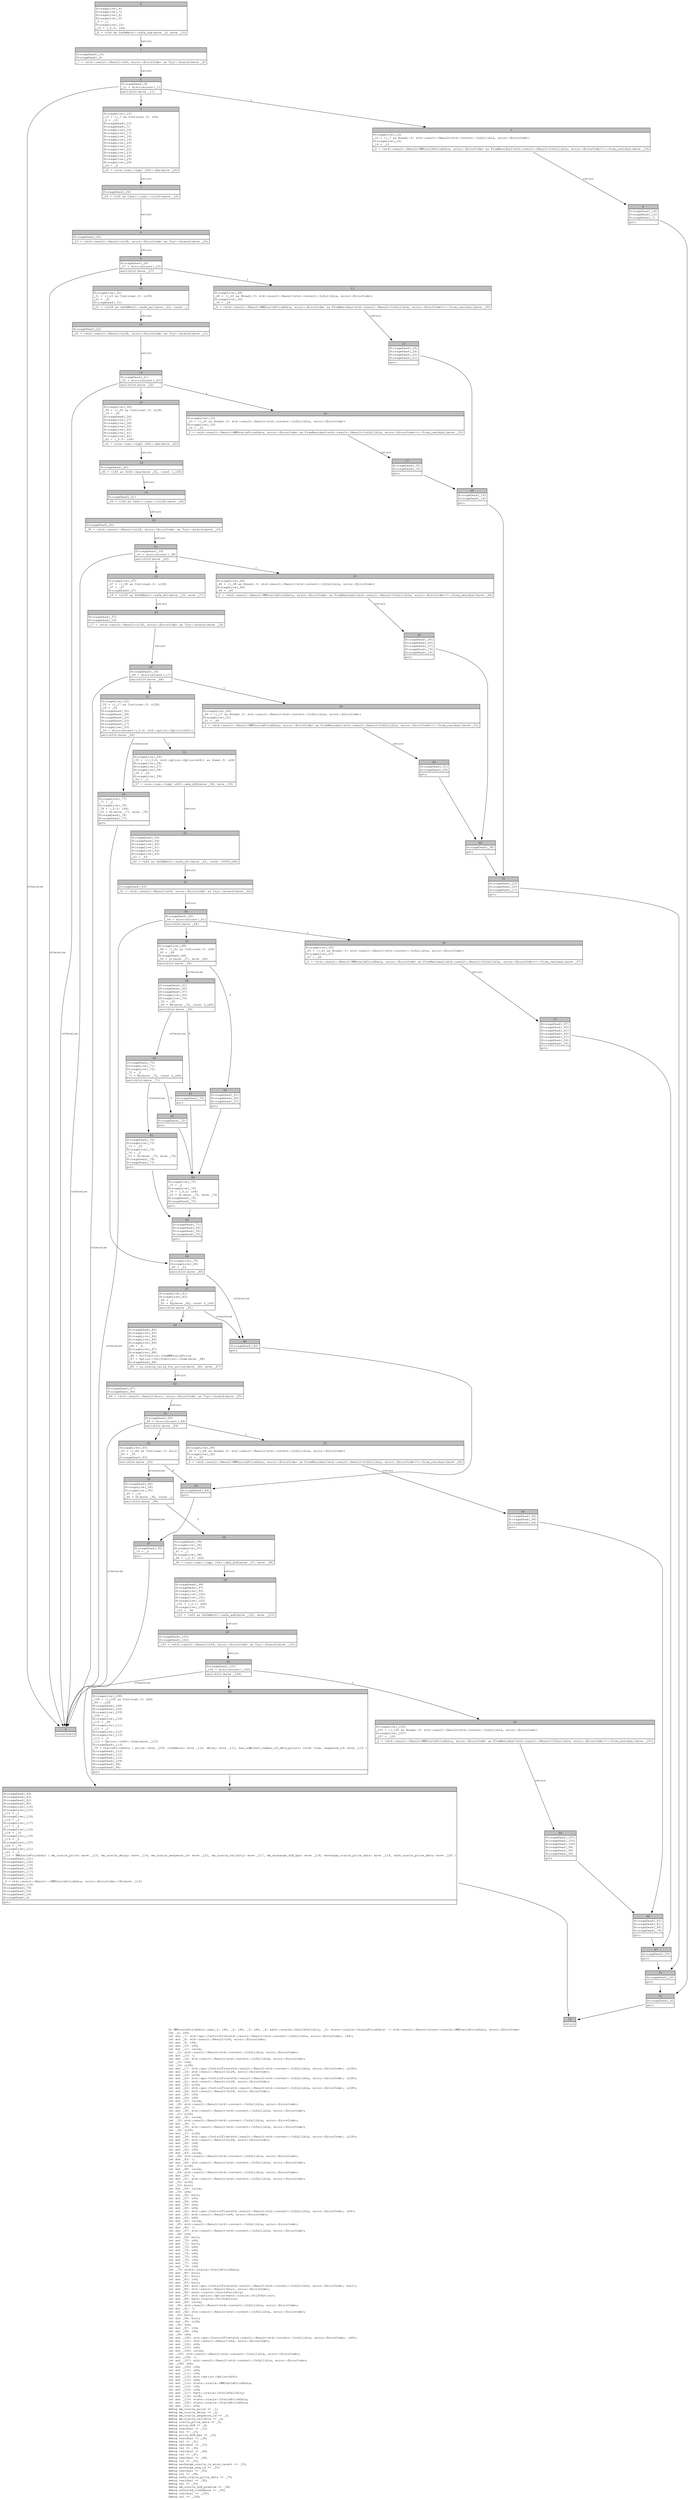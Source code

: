 digraph Mir_0_3509 {
    graph [fontname="Courier, monospace"];
    node [fontname="Courier, monospace"];
    edge [fontname="Courier, monospace"];
    label=<fn MMOraclePriceData::new(_1: i64, _2: i64, _3: u64, _4: math::oracle::OracleValidity, _5: state::oracle::OraclePriceData) -&gt; std::result::Result&lt;state::oracle::MMOraclePriceData, error::ErrorCode&gt;<br align="left"/>let _6: i64;<br align="left"/>let mut _7: std::ops::ControlFlow&lt;std::result::Result&lt;std::convert::Infallible, error::ErrorCode&gt;, i64&gt;;<br align="left"/>let mut _8: std::result::Result&lt;i64, error::ErrorCode&gt;;<br align="left"/>let mut _9: i64;<br align="left"/>let mut _10: i64;<br align="left"/>let mut _11: isize;<br align="left"/>let _12: std::result::Result&lt;std::convert::Infallible, error::ErrorCode&gt;;<br align="left"/>let mut _13: !;<br align="left"/>let mut _14: std::result::Result&lt;std::convert::Infallible, error::ErrorCode&gt;;<br align="left"/>let _15: i64;<br align="left"/>let _16: u128;<br align="left"/>let mut _17: std::ops::ControlFlow&lt;std::result::Result&lt;std::convert::Infallible, error::ErrorCode&gt;, u128&gt;;<br align="left"/>let mut _18: std::result::Result&lt;u128, error::ErrorCode&gt;;<br align="left"/>let mut _19: u128;<br align="left"/>let mut _20: std::ops::ControlFlow&lt;std::result::Result&lt;std::convert::Infallible, error::ErrorCode&gt;, u128&gt;;<br align="left"/>let mut _21: std::result::Result&lt;u128, error::ErrorCode&gt;;<br align="left"/>let mut _22: u128;<br align="left"/>let mut _23: std::ops::ControlFlow&lt;std::result::Result&lt;std::convert::Infallible, error::ErrorCode&gt;, u128&gt;;<br align="left"/>let mut _24: std::result::Result&lt;u128, error::ErrorCode&gt;;<br align="left"/>let mut _25: i64;<br align="left"/>let mut _26: i64;<br align="left"/>let mut _27: isize;<br align="left"/>let _28: std::result::Result&lt;std::convert::Infallible, error::ErrorCode&gt;;<br align="left"/>let mut _29: !;<br align="left"/>let mut _30: std::result::Result&lt;std::convert::Infallible, error::ErrorCode&gt;;<br align="left"/>let _31: u128;<br align="left"/>let mut _32: isize;<br align="left"/>let _33: std::result::Result&lt;std::convert::Infallible, error::ErrorCode&gt;;<br align="left"/>let mut _34: !;<br align="left"/>let mut _35: std::result::Result&lt;std::convert::Infallible, error::ErrorCode&gt;;<br align="left"/>let _36: u128;<br align="left"/>let mut _37: u128;<br align="left"/>let mut _38: std::ops::ControlFlow&lt;std::result::Result&lt;std::convert::Infallible, error::ErrorCode&gt;, u128&gt;;<br align="left"/>let mut _39: std::result::Result&lt;u128, error::ErrorCode&gt;;<br align="left"/>let mut _40: i64;<br align="left"/>let mut _41: i64;<br align="left"/>let mut _42: i64;<br align="left"/>let mut _43: isize;<br align="left"/>let _44: std::result::Result&lt;std::convert::Infallible, error::ErrorCode&gt;;<br align="left"/>let mut _45: !;<br align="left"/>let mut _46: std::result::Result&lt;std::convert::Infallible, error::ErrorCode&gt;;<br align="left"/>let _47: u128;<br align="left"/>let mut _48: isize;<br align="left"/>let _49: std::result::Result&lt;std::convert::Infallible, error::ErrorCode&gt;;<br align="left"/>let mut _50: !;<br align="left"/>let mut _51: std::result::Result&lt;std::convert::Infallible, error::ErrorCode&gt;;<br align="left"/>let _52: u128;<br align="left"/>let _53: bool;<br align="left"/>let mut _54: isize;<br align="left"/>let _55: u64;<br align="left"/>let mut _56: bool;<br align="left"/>let mut _57: u64;<br align="left"/>let mut _58: u64;<br align="left"/>let mut _59: u64;<br align="left"/>let mut _60: u64;<br align="left"/>let mut _61: std::ops::ControlFlow&lt;std::result::Result&lt;std::convert::Infallible, error::ErrorCode&gt;, u64&gt;;<br align="left"/>let mut _62: std::result::Result&lt;u64, error::ErrorCode&gt;;<br align="left"/>let mut _63: u64;<br align="left"/>let mut _64: isize;<br align="left"/>let _65: std::result::Result&lt;std::convert::Infallible, error::ErrorCode&gt;;<br align="left"/>let mut _66: !;<br align="left"/>let mut _67: std::result::Result&lt;std::convert::Infallible, error::ErrorCode&gt;;<br align="left"/>let _68: u64;<br align="left"/>let mut _69: bool;<br align="left"/>let mut _70: u64;<br align="left"/>let mut _71: bool;<br align="left"/>let mut _72: u64;<br align="left"/>let mut _73: u64;<br align="left"/>let mut _74: u64;<br align="left"/>let mut _75: i64;<br align="left"/>let mut _76: i64;<br align="left"/>let mut _77: i64;<br align="left"/>let mut _78: i64;<br align="left"/>let _79: state::oracle::OraclePriceData;<br align="left"/>let mut _80: bool;<br align="left"/>let mut _81: bool;<br align="left"/>let mut _82: i64;<br align="left"/>let mut _83: bool;<br align="left"/>let mut _84: std::ops::ControlFlow&lt;std::result::Result&lt;std::convert::Infallible, error::ErrorCode&gt;, bool&gt;;<br align="left"/>let mut _85: std::result::Result&lt;bool, error::ErrorCode&gt;;<br align="left"/>let mut _86: math::oracle::OracleValidity;<br align="left"/>let mut _87: std::option::Option&lt;math::oracle::DriftAction&gt;;<br align="left"/>let mut _88: math::oracle::DriftAction;<br align="left"/>let mut _89: isize;<br align="left"/>let _90: std::result::Result&lt;std::convert::Infallible, error::ErrorCode&gt;;<br align="left"/>let mut _91: !;<br align="left"/>let mut _92: std::result::Result&lt;std::convert::Infallible, error::ErrorCode&gt;;<br align="left"/>let _93: bool;<br align="left"/>let mut _94: bool;<br align="left"/>let mut _95: u128;<br align="left"/>let _96: u64;<br align="left"/>let mut _97: i64;<br align="left"/>let mut _98: i64;<br align="left"/>let _99: u64;<br align="left"/>let mut _100: std::ops::ControlFlow&lt;std::result::Result&lt;std::convert::Infallible, error::ErrorCode&gt;, u64&gt;;<br align="left"/>let mut _101: std::result::Result&lt;u64, error::ErrorCode&gt;;<br align="left"/>let mut _102: u64;<br align="left"/>let mut _103: u64;<br align="left"/>let mut _104: isize;<br align="left"/>let _105: std::result::Result&lt;std::convert::Infallible, error::ErrorCode&gt;;<br align="left"/>let mut _106: !;<br align="left"/>let mut _107: std::result::Result&lt;std::convert::Infallible, error::ErrorCode&gt;;<br align="left"/>let _108: u64;<br align="left"/>let mut _109: i64;<br align="left"/>let mut _110: u64;<br align="left"/>let mut _111: i64;<br align="left"/>let mut _112: std::option::Option&lt;u64&gt;;<br align="left"/>let mut _113: u64;<br align="left"/>let mut _114: state::oracle::MMOraclePriceData;<br align="left"/>let mut _115: i64;<br align="left"/>let mut _116: i64;<br align="left"/>let mut _117: math::oracle::OracleValidity;<br align="left"/>let mut _118: u128;<br align="left"/>let mut _119: state::oracle::OraclePriceData;<br align="left"/>let mut _120: state::oracle::OraclePriceData;<br align="left"/>let mut _121: u64;<br align="left"/>debug mm_oracle_price =&gt; _1;<br align="left"/>debug mm_oracle_delay =&gt; _2;<br align="left"/>debug mm_oracle_sequence_id =&gt; _3;<br align="left"/>debug mm_oracle_validity =&gt; _4;<br align="left"/>debug oracle_price_data =&gt; _5;<br align="left"/>debug price_diff =&gt; _6;<br align="left"/>debug residual =&gt; _12;<br align="left"/>debug val =&gt; _15;<br align="left"/>debug price_diff_bps =&gt; _16;<br align="left"/>debug residual =&gt; _28;<br align="left"/>debug val =&gt; _31;<br align="left"/>debug residual =&gt; _33;<br align="left"/>debug val =&gt; _36;<br align="left"/>debug residual =&gt; _44;<br align="left"/>debug val =&gt; _47;<br align="left"/>debug residual =&gt; _49;<br align="left"/>debug val =&gt; _52;<br align="left"/>debug exchange_oracle_is_more_recent =&gt; _53;<br align="left"/>debug exchange_seq_id =&gt; _55;<br align="left"/>debug residual =&gt; _65;<br align="left"/>debug val =&gt; _68;<br align="left"/>debug safe_oracle_price_data =&gt; _79;<br align="left"/>debug residual =&gt; _90;<br align="left"/>debug val =&gt; _93;<br align="left"/>debug mm_oracle_diff_premium =&gt; _96;<br align="left"/>debug adjusted_confidence =&gt; _99;<br align="left"/>debug residual =&gt; _105;<br align="left"/>debug val =&gt; _108;<br align="left"/>>;
    bb0__0_3509 [shape="none", label=<<table border="0" cellborder="1" cellspacing="0"><tr><td bgcolor="gray" align="center" colspan="1">0</td></tr><tr><td align="left" balign="left">StorageLive(_6)<br/>StorageLive(_7)<br/>StorageLive(_8)<br/>StorageLive(_9)<br/>_9 = _1<br/>StorageLive(_10)<br/>_10 = (_5.0: i64)<br/></td></tr><tr><td align="left">_8 = &lt;i64 as SafeMath&gt;::safe_sub(move _9, move _10)</td></tr></table>>];
    bb1__0_3509 [shape="none", label=<<table border="0" cellborder="1" cellspacing="0"><tr><td bgcolor="gray" align="center" colspan="1">1</td></tr><tr><td align="left" balign="left">StorageDead(_10)<br/>StorageDead(_9)<br/></td></tr><tr><td align="left">_7 = &lt;std::result::Result&lt;i64, error::ErrorCode&gt; as Try&gt;::branch(move _8)</td></tr></table>>];
    bb2__0_3509 [shape="none", label=<<table border="0" cellborder="1" cellspacing="0"><tr><td bgcolor="gray" align="center" colspan="1">2</td></tr><tr><td align="left" balign="left">StorageDead(_8)<br/>_11 = discriminant(_7)<br/></td></tr><tr><td align="left">switchInt(move _11)</td></tr></table>>];
    bb3__0_3509 [shape="none", label=<<table border="0" cellborder="1" cellspacing="0"><tr><td bgcolor="gray" align="center" colspan="1">3</td></tr><tr><td align="left" balign="left">StorageLive(_15)<br/>_15 = ((_7 as Continue).0: i64)<br/>_6 = _15<br/>StorageDead(_15)<br/>StorageDead(_7)<br/>StorageLive(_16)<br/>StorageLive(_17)<br/>StorageLive(_18)<br/>StorageLive(_19)<br/>StorageLive(_20)<br/>StorageLive(_21)<br/>StorageLive(_22)<br/>StorageLive(_23)<br/>StorageLive(_24)<br/>StorageLive(_25)<br/>StorageLive(_26)<br/>_26 = _6<br/></td></tr><tr><td align="left">_25 = core::num::&lt;impl i64&gt;::abs(move _26)</td></tr></table>>];
    bb4__0_3509 [shape="none", label=<<table border="0" cellborder="1" cellspacing="0"><tr><td bgcolor="gray" align="center" colspan="1">4</td></tr><tr><td align="left">unreachable</td></tr></table>>];
    bb5__0_3509 [shape="none", label=<<table border="0" cellborder="1" cellspacing="0"><tr><td bgcolor="gray" align="center" colspan="1">5</td></tr><tr><td align="left" balign="left">StorageLive(_12)<br/>_12 = ((_7 as Break).0: std::result::Result&lt;std::convert::Infallible, error::ErrorCode&gt;)<br/>StorageLive(_14)<br/>_14 = _12<br/></td></tr><tr><td align="left">_0 = &lt;std::result::Result&lt;MMOraclePriceData, error::ErrorCode&gt; as FromResidual&lt;std::result::Result&lt;Infallible, error::ErrorCode&gt;&gt;&gt;::from_residual(move _14)</td></tr></table>>];
    bb6__0_3509 [shape="none", label=<<table border="0" cellborder="1" cellspacing="0"><tr><td bgcolor="gray" align="center" colspan="1">6</td></tr><tr><td align="left" balign="left">StorageDead(_14)<br/>StorageDead(_12)<br/>StorageDead(_7)<br/></td></tr><tr><td align="left">goto</td></tr></table>>];
    bb7__0_3509 [shape="none", label=<<table border="0" cellborder="1" cellspacing="0"><tr><td bgcolor="gray" align="center" colspan="1">7</td></tr><tr><td align="left" balign="left">StorageDead(_26)<br/></td></tr><tr><td align="left">_24 = &lt;i64 as Cast&gt;::cast::&lt;u128&gt;(move _25)</td></tr></table>>];
    bb8__0_3509 [shape="none", label=<<table border="0" cellborder="1" cellspacing="0"><tr><td bgcolor="gray" align="center" colspan="1">8</td></tr><tr><td align="left" balign="left">StorageDead(_25)<br/></td></tr><tr><td align="left">_23 = &lt;std::result::Result&lt;u128, error::ErrorCode&gt; as Try&gt;::branch(move _24)</td></tr></table>>];
    bb9__0_3509 [shape="none", label=<<table border="0" cellborder="1" cellspacing="0"><tr><td bgcolor="gray" align="center" colspan="1">9</td></tr><tr><td align="left" balign="left">StorageDead(_24)<br/>_27 = discriminant(_23)<br/></td></tr><tr><td align="left">switchInt(move _27)</td></tr></table>>];
    bb10__0_3509 [shape="none", label=<<table border="0" cellborder="1" cellspacing="0"><tr><td bgcolor="gray" align="center" colspan="1">10</td></tr><tr><td align="left" balign="left">StorageLive(_31)<br/>_31 = ((_23 as Continue).0: u128)<br/>_22 = _31<br/>StorageDead(_31)<br/></td></tr><tr><td align="left">_21 = &lt;u128 as SafeMath&gt;::safe_mul(move _22, const _)</td></tr></table>>];
    bb11__0_3509 [shape="none", label=<<table border="0" cellborder="1" cellspacing="0"><tr><td bgcolor="gray" align="center" colspan="1">11</td></tr><tr><td align="left" balign="left">StorageLive(_28)<br/>_28 = ((_23 as Break).0: std::result::Result&lt;std::convert::Infallible, error::ErrorCode&gt;)<br/>StorageLive(_30)<br/>_30 = _28<br/></td></tr><tr><td align="left">_0 = &lt;std::result::Result&lt;MMOraclePriceData, error::ErrorCode&gt; as FromResidual&lt;std::result::Result&lt;Infallible, error::ErrorCode&gt;&gt;&gt;::from_residual(move _30)</td></tr></table>>];
    bb12__0_3509 [shape="none", label=<<table border="0" cellborder="1" cellspacing="0"><tr><td bgcolor="gray" align="center" colspan="1">12</td></tr><tr><td align="left" balign="left">StorageDead(_30)<br/>StorageDead(_28)<br/>StorageDead(_22)<br/>StorageDead(_21)<br/></td></tr><tr><td align="left">goto</td></tr></table>>];
    bb13__0_3509 [shape="none", label=<<table border="0" cellborder="1" cellspacing="0"><tr><td bgcolor="gray" align="center" colspan="1">13</td></tr><tr><td align="left" balign="left">StorageDead(_22)<br/></td></tr><tr><td align="left">_20 = &lt;std::result::Result&lt;u128, error::ErrorCode&gt; as Try&gt;::branch(move _21)</td></tr></table>>];
    bb14__0_3509 [shape="none", label=<<table border="0" cellborder="1" cellspacing="0"><tr><td bgcolor="gray" align="center" colspan="1">14</td></tr><tr><td align="left" balign="left">StorageDead(_21)<br/>_32 = discriminant(_20)<br/></td></tr><tr><td align="left">switchInt(move _32)</td></tr></table>>];
    bb15__0_3509 [shape="none", label=<<table border="0" cellborder="1" cellspacing="0"><tr><td bgcolor="gray" align="center" colspan="1">15</td></tr><tr><td align="left" balign="left">StorageLive(_36)<br/>_36 = ((_20 as Continue).0: u128)<br/>_19 = _36<br/>StorageDead(_36)<br/>StorageLive(_37)<br/>StorageLive(_38)<br/>StorageLive(_39)<br/>StorageLive(_40)<br/>StorageLive(_41)<br/>StorageLive(_42)<br/>_42 = (_5.0: i64)<br/></td></tr><tr><td align="left">_41 = core::num::&lt;impl i64&gt;::abs(move _42)</td></tr></table>>];
    bb16__0_3509 [shape="none", label=<<table border="0" cellborder="1" cellspacing="0"><tr><td bgcolor="gray" align="center" colspan="1">16</td></tr><tr><td align="left" balign="left">StorageLive(_33)<br/>_33 = ((_20 as Break).0: std::result::Result&lt;std::convert::Infallible, error::ErrorCode&gt;)<br/>StorageLive(_35)<br/>_35 = _33<br/></td></tr><tr><td align="left">_0 = &lt;std::result::Result&lt;MMOraclePriceData, error::ErrorCode&gt; as FromResidual&lt;std::result::Result&lt;Infallible, error::ErrorCode&gt;&gt;&gt;::from_residual(move _35)</td></tr></table>>];
    bb17__0_3509 [shape="none", label=<<table border="0" cellborder="1" cellspacing="0"><tr><td bgcolor="gray" align="center" colspan="1">17</td></tr><tr><td align="left" balign="left">StorageDead(_35)<br/>StorageDead(_33)<br/></td></tr><tr><td align="left">goto</td></tr></table>>];
    bb18__0_3509 [shape="none", label=<<table border="0" cellborder="1" cellspacing="0"><tr><td bgcolor="gray" align="center" colspan="1">18</td></tr><tr><td align="left" balign="left">StorageDead(_42)<br/></td></tr><tr><td align="left">_40 = &lt;i64 as Ord&gt;::max(move _41, const 1_i64)</td></tr></table>>];
    bb19__0_3509 [shape="none", label=<<table border="0" cellborder="1" cellspacing="0"><tr><td bgcolor="gray" align="center" colspan="1">19</td></tr><tr><td align="left" balign="left">StorageDead(_41)<br/></td></tr><tr><td align="left">_39 = &lt;i64 as Cast&gt;::cast::&lt;u128&gt;(move _40)</td></tr></table>>];
    bb20__0_3509 [shape="none", label=<<table border="0" cellborder="1" cellspacing="0"><tr><td bgcolor="gray" align="center" colspan="1">20</td></tr><tr><td align="left" balign="left">StorageDead(_40)<br/></td></tr><tr><td align="left">_38 = &lt;std::result::Result&lt;u128, error::ErrorCode&gt; as Try&gt;::branch(move _39)</td></tr></table>>];
    bb21__0_3509 [shape="none", label=<<table border="0" cellborder="1" cellspacing="0"><tr><td bgcolor="gray" align="center" colspan="1">21</td></tr><tr><td align="left" balign="left">StorageDead(_39)<br/>_43 = discriminant(_38)<br/></td></tr><tr><td align="left">switchInt(move _43)</td></tr></table>>];
    bb22__0_3509 [shape="none", label=<<table border="0" cellborder="1" cellspacing="0"><tr><td bgcolor="gray" align="center" colspan="1">22</td></tr><tr><td align="left" balign="left">StorageLive(_47)<br/>_47 = ((_38 as Continue).0: u128)<br/>_37 = _47<br/>StorageDead(_47)<br/></td></tr><tr><td align="left">_18 = &lt;u128 as SafeMath&gt;::safe_div(move _19, move _37)</td></tr></table>>];
    bb23__0_3509 [shape="none", label=<<table border="0" cellborder="1" cellspacing="0"><tr><td bgcolor="gray" align="center" colspan="1">23</td></tr><tr><td align="left" balign="left">StorageLive(_44)<br/>_44 = ((_38 as Break).0: std::result::Result&lt;std::convert::Infallible, error::ErrorCode&gt;)<br/>StorageLive(_46)<br/>_46 = _44<br/></td></tr><tr><td align="left">_0 = &lt;std::result::Result&lt;MMOraclePriceData, error::ErrorCode&gt; as FromResidual&lt;std::result::Result&lt;Infallible, error::ErrorCode&gt;&gt;&gt;::from_residual(move _46)</td></tr></table>>];
    bb24__0_3509 [shape="none", label=<<table border="0" cellborder="1" cellspacing="0"><tr><td bgcolor="gray" align="center" colspan="1">24</td></tr><tr><td align="left" balign="left">StorageDead(_46)<br/>StorageDead(_44)<br/>StorageDead(_37)<br/>StorageDead(_19)<br/>StorageDead(_18)<br/></td></tr><tr><td align="left">goto</td></tr></table>>];
    bb25__0_3509 [shape="none", label=<<table border="0" cellborder="1" cellspacing="0"><tr><td bgcolor="gray" align="center" colspan="1">25</td></tr><tr><td align="left" balign="left">StorageDead(_37)<br/>StorageDead(_19)<br/></td></tr><tr><td align="left">_17 = &lt;std::result::Result&lt;u128, error::ErrorCode&gt; as Try&gt;::branch(move _18)</td></tr></table>>];
    bb26__0_3509 [shape="none", label=<<table border="0" cellborder="1" cellspacing="0"><tr><td bgcolor="gray" align="center" colspan="1">26</td></tr><tr><td align="left" balign="left">StorageDead(_18)<br/>_48 = discriminant(_17)<br/></td></tr><tr><td align="left">switchInt(move _48)</td></tr></table>>];
    bb27__0_3509 [shape="none", label=<<table border="0" cellborder="1" cellspacing="0"><tr><td bgcolor="gray" align="center" colspan="1">27</td></tr><tr><td align="left" balign="left">StorageLive(_52)<br/>_52 = ((_17 as Continue).0: u128)<br/>_16 = _52<br/>StorageDead(_52)<br/>StorageDead(_38)<br/>StorageDead(_23)<br/>StorageDead(_20)<br/>StorageDead(_17)<br/>StorageLive(_53)<br/>_54 = discriminant((_5.4: std::option::Option&lt;u64&gt;))<br/></td></tr><tr><td align="left">switchInt(move _54)</td></tr></table>>];
    bb28__0_3509 [shape="none", label=<<table border="0" cellborder="1" cellspacing="0"><tr><td bgcolor="gray" align="center" colspan="1">28</td></tr><tr><td align="left" balign="left">StorageLive(_49)<br/>_49 = ((_17 as Break).0: std::result::Result&lt;std::convert::Infallible, error::ErrorCode&gt;)<br/>StorageLive(_51)<br/>_51 = _49<br/></td></tr><tr><td align="left">_0 = &lt;std::result::Result&lt;MMOraclePriceData, error::ErrorCode&gt; as FromResidual&lt;std::result::Result&lt;Infallible, error::ErrorCode&gt;&gt;&gt;::from_residual(move _51)</td></tr></table>>];
    bb29__0_3509 [shape="none", label=<<table border="0" cellborder="1" cellspacing="0"><tr><td bgcolor="gray" align="center" colspan="1">29</td></tr><tr><td align="left" balign="left">StorageDead(_51)<br/>StorageDead(_49)<br/></td></tr><tr><td align="left">goto</td></tr></table>>];
    bb30__0_3509 [shape="none", label=<<table border="0" cellborder="1" cellspacing="0"><tr><td bgcolor="gray" align="center" colspan="1">30</td></tr><tr><td align="left" balign="left">StorageLive(_77)<br/>_77 = _2<br/>StorageLive(_78)<br/>_78 = (_5.2: i64)<br/>_53 = Gt(move _77, move _78)<br/>StorageDead(_78)<br/>StorageDead(_77)<br/></td></tr><tr><td align="left">goto</td></tr></table>>];
    bb31__0_3509 [shape="none", label=<<table border="0" cellborder="1" cellspacing="0"><tr><td bgcolor="gray" align="center" colspan="1">31</td></tr><tr><td align="left" balign="left">StorageLive(_55)<br/>_55 = (((_5.4: std::option::Option&lt;u64&gt;) as Some).0: u64)<br/>StorageLive(_56)<br/>StorageLive(_57)<br/>StorageLive(_58)<br/>_58 = _55<br/>StorageLive(_59)<br/>_59 = _3<br/></td></tr><tr><td align="left">_57 = core::num::&lt;impl u64&gt;::abs_diff(move _58, move _59)</td></tr></table>>];
    bb32__0_3509 [shape="none", label=<<table border="0" cellborder="1" cellspacing="0"><tr><td bgcolor="gray" align="center" colspan="1">32</td></tr><tr><td align="left" balign="left">StorageDead(_59)<br/>StorageDead(_58)<br/>StorageLive(_60)<br/>StorageLive(_61)<br/>StorageLive(_62)<br/>StorageLive(_63)<br/>_63 = _55<br/></td></tr><tr><td align="left">_62 = &lt;u64 as SafeMath&gt;::safe_div(move _63, const 10000_u64)</td></tr></table>>];
    bb33__0_3509 [shape="none", label=<<table border="0" cellborder="1" cellspacing="0"><tr><td bgcolor="gray" align="center" colspan="1">33</td></tr><tr><td align="left" balign="left">StorageDead(_63)<br/></td></tr><tr><td align="left">_61 = &lt;std::result::Result&lt;u64, error::ErrorCode&gt; as Try&gt;::branch(move _62)</td></tr></table>>];
    bb34__0_3509 [shape="none", label=<<table border="0" cellborder="1" cellspacing="0"><tr><td bgcolor="gray" align="center" colspan="1">34</td></tr><tr><td align="left" balign="left">StorageDead(_62)<br/>_64 = discriminant(_61)<br/></td></tr><tr><td align="left">switchInt(move _64)</td></tr></table>>];
    bb35__0_3509 [shape="none", label=<<table border="0" cellborder="1" cellspacing="0"><tr><td bgcolor="gray" align="center" colspan="1">35</td></tr><tr><td align="left" balign="left">StorageLive(_68)<br/>_68 = ((_61 as Continue).0: u64)<br/>_60 = _68<br/>StorageDead(_68)<br/>_56 = Lt(move _57, move _60)<br/></td></tr><tr><td align="left">switchInt(move _56)</td></tr></table>>];
    bb36__0_3509 [shape="none", label=<<table border="0" cellborder="1" cellspacing="0"><tr><td bgcolor="gray" align="center" colspan="1">36</td></tr><tr><td align="left" balign="left">StorageLive(_65)<br/>_65 = ((_61 as Break).0: std::result::Result&lt;std::convert::Infallible, error::ErrorCode&gt;)<br/>StorageLive(_67)<br/>_67 = _65<br/></td></tr><tr><td align="left">_0 = &lt;std::result::Result&lt;MMOraclePriceData, error::ErrorCode&gt; as FromResidual&lt;std::result::Result&lt;Infallible, error::ErrorCode&gt;&gt;&gt;::from_residual(move _67)</td></tr></table>>];
    bb37__0_3509 [shape="none", label=<<table border="0" cellborder="1" cellspacing="0"><tr><td bgcolor="gray" align="center" colspan="1">37</td></tr><tr><td align="left" balign="left">StorageDead(_67)<br/>StorageDead(_65)<br/>StorageDead(_61)<br/>StorageDead(_60)<br/>StorageDead(_57)<br/>StorageDead(_56)<br/>StorageDead(_55)<br/></td></tr><tr><td align="left">goto</td></tr></table>>];
    bb38__0_3509 [shape="none", label=<<table border="0" cellborder="1" cellspacing="0"><tr><td bgcolor="gray" align="center" colspan="1">38</td></tr><tr><td align="left" balign="left">StorageDead(_61)<br/>StorageDead(_60)<br/>StorageDead(_57)<br/>StorageLive(_69)<br/>StorageLive(_70)<br/>_70 = _55<br/>_69 = Ne(move _70, const 0_u64)<br/></td></tr><tr><td align="left">switchInt(move _69)</td></tr></table>>];
    bb39__0_3509 [shape="none", label=<<table border="0" cellborder="1" cellspacing="0"><tr><td bgcolor="gray" align="center" colspan="1">39</td></tr><tr><td align="left" balign="left">StorageDead(_61)<br/>StorageDead(_60)<br/>StorageDead(_57)<br/></td></tr><tr><td align="left">goto</td></tr></table>>];
    bb40__0_3509 [shape="none", label=<<table border="0" cellborder="1" cellspacing="0"><tr><td bgcolor="gray" align="center" colspan="1">40</td></tr><tr><td align="left" balign="left">StorageDead(_70)<br/>StorageLive(_71)<br/>StorageLive(_72)<br/>_72 = _3<br/>_71 = Ne(move _72, const 0_u64)<br/></td></tr><tr><td align="left">switchInt(move _71)</td></tr></table>>];
    bb41__0_3509 [shape="none", label=<<table border="0" cellborder="1" cellspacing="0"><tr><td bgcolor="gray" align="center" colspan="1">41</td></tr><tr><td align="left" balign="left">StorageDead(_72)<br/>StorageLive(_73)<br/>_73 = _55<br/>StorageLive(_74)<br/>_74 = _3<br/>_53 = Gt(move _73, move _74)<br/>StorageDead(_74)<br/>StorageDead(_73)<br/></td></tr><tr><td align="left">goto</td></tr></table>>];
    bb42__0_3509 [shape="none", label=<<table border="0" cellborder="1" cellspacing="0"><tr><td bgcolor="gray" align="center" colspan="1">42</td></tr><tr><td align="left" balign="left">StorageDead(_72)<br/></td></tr><tr><td align="left">goto</td></tr></table>>];
    bb43__0_3509 [shape="none", label=<<table border="0" cellborder="1" cellspacing="0"><tr><td bgcolor="gray" align="center" colspan="1">43</td></tr><tr><td align="left" balign="left">StorageDead(_70)<br/></td></tr><tr><td align="left">goto</td></tr></table>>];
    bb44__0_3509 [shape="none", label=<<table border="0" cellborder="1" cellspacing="0"><tr><td bgcolor="gray" align="center" colspan="1">44</td></tr><tr><td align="left" balign="left">StorageLive(_75)<br/>_75 = _2<br/>StorageLive(_76)<br/>_76 = (_5.2: i64)<br/>_53 = Gt(move _75, move _76)<br/>StorageDead(_76)<br/>StorageDead(_75)<br/></td></tr><tr><td align="left">goto</td></tr></table>>];
    bb45__0_3509 [shape="none", label=<<table border="0" cellborder="1" cellspacing="0"><tr><td bgcolor="gray" align="center" colspan="1">45</td></tr><tr><td align="left" balign="left">StorageDead(_71)<br/>StorageDead(_69)<br/>StorageDead(_56)<br/>StorageDead(_55)<br/></td></tr><tr><td align="left">goto</td></tr></table>>];
    bb46__0_3509 [shape="none", label=<<table border="0" cellborder="1" cellspacing="0"><tr><td bgcolor="gray" align="center" colspan="1">46</td></tr><tr><td align="left" balign="left">StorageLive(_79)<br/>StorageLive(_80)<br/>_80 = _53<br/></td></tr><tr><td align="left">switchInt(move _80)</td></tr></table>>];
    bb47__0_3509 [shape="none", label=<<table border="0" cellborder="1" cellspacing="0"><tr><td bgcolor="gray" align="center" colspan="1">47</td></tr><tr><td align="left" balign="left">StorageLive(_81)<br/>StorageLive(_82)<br/>_82 = _1<br/>_81 = Eq(move _82, const 0_i64)<br/></td></tr><tr><td align="left">switchInt(move _81)</td></tr></table>>];
    bb48__0_3509 [shape="none", label=<<table border="0" cellborder="1" cellspacing="0"><tr><td bgcolor="gray" align="center" colspan="1">48</td></tr><tr><td align="left" balign="left">StorageDead(_82)<br/></td></tr><tr><td align="left">goto</td></tr></table>>];
    bb49__0_3509 [shape="none", label=<<table border="0" cellborder="1" cellspacing="0"><tr><td bgcolor="gray" align="center" colspan="1">49</td></tr><tr><td align="left" balign="left">StorageDead(_82)<br/>StorageLive(_83)<br/>StorageLive(_84)<br/>StorageLive(_85)<br/>StorageLive(_86)<br/>_86 = _4<br/>StorageLive(_87)<br/>StorageLive(_88)<br/>_88 = DriftAction::UseMMOraclePrice<br/>_87 = Option::&lt;DriftAction&gt;::Some(move _88)<br/>StorageDead(_88)<br/></td></tr><tr><td align="left">_85 = is_oracle_valid_for_action(move _86, move _87)</td></tr></table>>];
    bb50__0_3509 [shape="none", label=<<table border="0" cellborder="1" cellspacing="0"><tr><td bgcolor="gray" align="center" colspan="1">50</td></tr><tr><td align="left" balign="left">StorageDead(_87)<br/>StorageDead(_86)<br/></td></tr><tr><td align="left">_84 = &lt;std::result::Result&lt;bool, error::ErrorCode&gt; as Try&gt;::branch(move _85)</td></tr></table>>];
    bb51__0_3509 [shape="none", label=<<table border="0" cellborder="1" cellspacing="0"><tr><td bgcolor="gray" align="center" colspan="1">51</td></tr><tr><td align="left" balign="left">StorageDead(_85)<br/>_89 = discriminant(_84)<br/></td></tr><tr><td align="left">switchInt(move _89)</td></tr></table>>];
    bb52__0_3509 [shape="none", label=<<table border="0" cellborder="1" cellspacing="0"><tr><td bgcolor="gray" align="center" colspan="1">52</td></tr><tr><td align="left" balign="left">StorageLive(_93)<br/>_93 = ((_84 as Continue).0: bool)<br/>_83 = _93<br/>StorageDead(_93)<br/></td></tr><tr><td align="left">switchInt(move _83)</td></tr></table>>];
    bb53__0_3509 [shape="none", label=<<table border="0" cellborder="1" cellspacing="0"><tr><td bgcolor="gray" align="center" colspan="1">53</td></tr><tr><td align="left" balign="left">StorageLive(_90)<br/>_90 = ((_84 as Break).0: std::result::Result&lt;std::convert::Infallible, error::ErrorCode&gt;)<br/>StorageLive(_92)<br/>_92 = _90<br/></td></tr><tr><td align="left">_0 = &lt;std::result::Result&lt;MMOraclePriceData, error::ErrorCode&gt; as FromResidual&lt;std::result::Result&lt;Infallible, error::ErrorCode&gt;&gt;&gt;::from_residual(move _92)</td></tr></table>>];
    bb54__0_3509 [shape="none", label=<<table border="0" cellborder="1" cellspacing="0"><tr><td bgcolor="gray" align="center" colspan="1">54</td></tr><tr><td align="left" balign="left">StorageDead(_92)<br/>StorageDead(_90)<br/>StorageDead(_84)<br/></td></tr><tr><td align="left">goto</td></tr></table>>];
    bb55__0_3509 [shape="none", label=<<table border="0" cellborder="1" cellspacing="0"><tr><td bgcolor="gray" align="center" colspan="1">55</td></tr><tr><td align="left" balign="left">StorageDead(_84)<br/>StorageLive(_94)<br/>StorageLive(_95)<br/>_95 = _16<br/>_94 = Gt(move _95, const _)<br/></td></tr><tr><td align="left">switchInt(move _94)</td></tr></table>>];
    bb56__0_3509 [shape="none", label=<<table border="0" cellborder="1" cellspacing="0"><tr><td bgcolor="gray" align="center" colspan="1">56</td></tr><tr><td align="left" balign="left">StorageDead(_84)<br/></td></tr><tr><td align="left">goto</td></tr></table>>];
    bb57__0_3509 [shape="none", label=<<table border="0" cellborder="1" cellspacing="0"><tr><td bgcolor="gray" align="center" colspan="1">57</td></tr><tr><td align="left" balign="left">StorageDead(_95)<br/>_79 = _5<br/></td></tr><tr><td align="left">goto</td></tr></table>>];
    bb58__0_3509 [shape="none", label=<<table border="0" cellborder="1" cellspacing="0"><tr><td bgcolor="gray" align="center" colspan="1">58</td></tr><tr><td align="left" balign="left">StorageDead(_95)<br/>StorageLive(_96)<br/>StorageLive(_97)<br/>_97 = _1<br/>StorageLive(_98)<br/>_98 = (_5.0: i64)<br/></td></tr><tr><td align="left">_96 = core::num::&lt;impl i64&gt;::abs_diff(move _97, move _98)</td></tr></table>>];
    bb59__0_3509 [shape="none", label=<<table border="0" cellborder="1" cellspacing="0"><tr><td bgcolor="gray" align="center" colspan="1">59</td></tr><tr><td align="left" balign="left">StorageDead(_98)<br/>StorageDead(_97)<br/>StorageLive(_99)<br/>StorageLive(_100)<br/>StorageLive(_101)<br/>StorageLive(_102)<br/>_102 = (_5.1: u64)<br/>StorageLive(_103)<br/>_103 = _96<br/></td></tr><tr><td align="left">_101 = &lt;u64 as SafeMath&gt;::safe_add(move _102, move _103)</td></tr></table>>];
    bb60__0_3509 [shape="none", label=<<table border="0" cellborder="1" cellspacing="0"><tr><td bgcolor="gray" align="center" colspan="1">60</td></tr><tr><td align="left" balign="left">StorageDead(_103)<br/>StorageDead(_102)<br/></td></tr><tr><td align="left">_100 = &lt;std::result::Result&lt;u64, error::ErrorCode&gt; as Try&gt;::branch(move _101)</td></tr></table>>];
    bb61__0_3509 [shape="none", label=<<table border="0" cellborder="1" cellspacing="0"><tr><td bgcolor="gray" align="center" colspan="1">61</td></tr><tr><td align="left" balign="left">StorageDead(_101)<br/>_104 = discriminant(_100)<br/></td></tr><tr><td align="left">switchInt(move _104)</td></tr></table>>];
    bb62__0_3509 [shape="none", label=<<table border="0" cellborder="1" cellspacing="0"><tr><td bgcolor="gray" align="center" colspan="1">62</td></tr><tr><td align="left" balign="left">StorageLive(_108)<br/>_108 = ((_100 as Continue).0: u64)<br/>_99 = _108<br/>StorageDead(_108)<br/>StorageDead(_100)<br/>StorageLive(_109)<br/>_109 = _1<br/>StorageLive(_110)<br/>_110 = _99<br/>StorageLive(_111)<br/>_111 = _2<br/>StorageLive(_112)<br/>StorageLive(_113)<br/>_113 = _3<br/>_112 = Option::&lt;u64&gt;::Some(move _113)<br/>StorageDead(_113)<br/>_79 = OraclePriceData { price: move _109, confidence: move _110, delay: move _111, has_sufficient_number_of_data_points: const true, sequence_id: move _112 }<br/>StorageDead(_112)<br/>StorageDead(_111)<br/>StorageDead(_110)<br/>StorageDead(_109)<br/>StorageDead(_99)<br/>StorageDead(_96)<br/></td></tr><tr><td align="left">goto</td></tr></table>>];
    bb63__0_3509 [shape="none", label=<<table border="0" cellborder="1" cellspacing="0"><tr><td bgcolor="gray" align="center" colspan="1">63</td></tr><tr><td align="left" balign="left">StorageLive(_105)<br/>_105 = ((_100 as Break).0: std::result::Result&lt;std::convert::Infallible, error::ErrorCode&gt;)<br/>StorageLive(_107)<br/>_107 = _105<br/></td></tr><tr><td align="left">_0 = &lt;std::result::Result&lt;MMOraclePriceData, error::ErrorCode&gt; as FromResidual&lt;std::result::Result&lt;Infallible, error::ErrorCode&gt;&gt;&gt;::from_residual(move _107)</td></tr></table>>];
    bb64__0_3509 [shape="none", label=<<table border="0" cellborder="1" cellspacing="0"><tr><td bgcolor="gray" align="center" colspan="1">64</td></tr><tr><td align="left" balign="left">StorageDead(_107)<br/>StorageDead(_105)<br/>StorageDead(_100)<br/>StorageDead(_99)<br/>StorageDead(_96)<br/>StorageDead(_94)<br/></td></tr><tr><td align="left">goto</td></tr></table>>];
    bb65__0_3509 [shape="none", label=<<table border="0" cellborder="1" cellspacing="0"><tr><td bgcolor="gray" align="center" colspan="1">65</td></tr><tr><td align="left" balign="left">StorageDead(_94)<br/>StorageDead(_83)<br/>StorageDead(_81)<br/>StorageDead(_80)<br/>StorageLive(_114)<br/>StorageLive(_115)<br/>_115 = _1<br/>StorageLive(_116)<br/>_116 = _2<br/>StorageLive(_117)<br/>_117 = _4<br/>StorageLive(_118)<br/>_118 = _16<br/>StorageLive(_119)<br/>_119 = _5<br/>StorageLive(_120)<br/>_120 = _79<br/>StorageLive(_121)<br/>_121 = _3<br/>_114 = MMOraclePriceData { mm_oracle_price: move _115, mm_oracle_delay: move _116, mm_oracle_sequence_id: move _121, mm_oracle_validity: move _117, mm_exchange_diff_bps: move _118, exchange_oracle_price_data: move _119, safe_oracle_price_data: move _120 }<br/>StorageDead(_121)<br/>StorageDead(_120)<br/>StorageDead(_119)<br/>StorageDead(_118)<br/>StorageDead(_117)<br/>StorageDead(_116)<br/>StorageDead(_115)<br/>_0 = std::result::Result::&lt;MMOraclePriceData, error::ErrorCode&gt;::Ok(move _114)<br/>StorageDead(_114)<br/>StorageDead(_79)<br/>StorageDead(_53)<br/>StorageDead(_16)<br/>StorageDead(_6)<br/></td></tr><tr><td align="left">goto</td></tr></table>>];
    bb66__0_3509 [shape="none", label=<<table border="0" cellborder="1" cellspacing="0"><tr><td bgcolor="gray" align="center" colspan="1">66</td></tr><tr><td align="left" balign="left">StorageDead(_83)<br/>StorageDead(_81)<br/>StorageDead(_80)<br/>StorageDead(_79)<br/></td></tr><tr><td align="left">goto</td></tr></table>>];
    bb67__0_3509 [shape="none", label=<<table border="0" cellborder="1" cellspacing="0"><tr><td bgcolor="gray" align="center" colspan="1">67</td></tr><tr><td align="left" balign="left">StorageDead(_53)<br/></td></tr><tr><td align="left">goto</td></tr></table>>];
    bb68__0_3509 [shape="none", label=<<table border="0" cellborder="1" cellspacing="0"><tr><td bgcolor="gray" align="center" colspan="1">68</td></tr><tr><td align="left" balign="left">StorageDead(_38)<br/></td></tr><tr><td align="left">goto</td></tr></table>>];
    bb69__0_3509 [shape="none", label=<<table border="0" cellborder="1" cellspacing="0"><tr><td bgcolor="gray" align="center" colspan="1">69</td></tr><tr><td align="left" balign="left">StorageDead(_19)<br/>StorageDead(_18)<br/></td></tr><tr><td align="left">goto</td></tr></table>>];
    bb70__0_3509 [shape="none", label=<<table border="0" cellborder="1" cellspacing="0"><tr><td bgcolor="gray" align="center" colspan="1">70</td></tr><tr><td align="left" balign="left">StorageDead(_23)<br/>StorageDead(_20)<br/>StorageDead(_17)<br/></td></tr><tr><td align="left">goto</td></tr></table>>];
    bb71__0_3509 [shape="none", label=<<table border="0" cellborder="1" cellspacing="0"><tr><td bgcolor="gray" align="center" colspan="1">71</td></tr><tr><td align="left" balign="left">StorageDead(_16)<br/></td></tr><tr><td align="left">goto</td></tr></table>>];
    bb72__0_3509 [shape="none", label=<<table border="0" cellborder="1" cellspacing="0"><tr><td bgcolor="gray" align="center" colspan="1">72</td></tr><tr><td align="left" balign="left">StorageDead(_6)<br/></td></tr><tr><td align="left">goto</td></tr></table>>];
    bb73__0_3509 [shape="none", label=<<table border="0" cellborder="1" cellspacing="0"><tr><td bgcolor="gray" align="center" colspan="1">73</td></tr><tr><td align="left">return</td></tr></table>>];
    bb0__0_3509 -> bb1__0_3509 [label="return"];
    bb1__0_3509 -> bb2__0_3509 [label="return"];
    bb2__0_3509 -> bb3__0_3509 [label="0"];
    bb2__0_3509 -> bb5__0_3509 [label="1"];
    bb2__0_3509 -> bb4__0_3509 [label="otherwise"];
    bb3__0_3509 -> bb7__0_3509 [label="return"];
    bb5__0_3509 -> bb6__0_3509 [label="return"];
    bb6__0_3509 -> bb72__0_3509 [label=""];
    bb7__0_3509 -> bb8__0_3509 [label="return"];
    bb8__0_3509 -> bb9__0_3509 [label="return"];
    bb9__0_3509 -> bb10__0_3509 [label="0"];
    bb9__0_3509 -> bb11__0_3509 [label="1"];
    bb9__0_3509 -> bb4__0_3509 [label="otherwise"];
    bb10__0_3509 -> bb13__0_3509 [label="return"];
    bb11__0_3509 -> bb12__0_3509 [label="return"];
    bb12__0_3509 -> bb69__0_3509 [label=""];
    bb13__0_3509 -> bb14__0_3509 [label="return"];
    bb14__0_3509 -> bb15__0_3509 [label="0"];
    bb14__0_3509 -> bb16__0_3509 [label="1"];
    bb14__0_3509 -> bb4__0_3509 [label="otherwise"];
    bb15__0_3509 -> bb18__0_3509 [label="return"];
    bb16__0_3509 -> bb17__0_3509 [label="return"];
    bb17__0_3509 -> bb69__0_3509 [label=""];
    bb18__0_3509 -> bb19__0_3509 [label="return"];
    bb19__0_3509 -> bb20__0_3509 [label="return"];
    bb20__0_3509 -> bb21__0_3509 [label="return"];
    bb21__0_3509 -> bb22__0_3509 [label="0"];
    bb21__0_3509 -> bb23__0_3509 [label="1"];
    bb21__0_3509 -> bb4__0_3509 [label="otherwise"];
    bb22__0_3509 -> bb25__0_3509 [label="return"];
    bb23__0_3509 -> bb24__0_3509 [label="return"];
    bb24__0_3509 -> bb68__0_3509 [label=""];
    bb25__0_3509 -> bb26__0_3509 [label="return"];
    bb26__0_3509 -> bb27__0_3509 [label="0"];
    bb26__0_3509 -> bb28__0_3509 [label="1"];
    bb26__0_3509 -> bb4__0_3509 [label="otherwise"];
    bb27__0_3509 -> bb31__0_3509 [label="1"];
    bb27__0_3509 -> bb30__0_3509 [label="otherwise"];
    bb28__0_3509 -> bb29__0_3509 [label="return"];
    bb29__0_3509 -> bb68__0_3509 [label=""];
    bb30__0_3509 -> bb46__0_3509 [label=""];
    bb31__0_3509 -> bb32__0_3509 [label="return"];
    bb32__0_3509 -> bb33__0_3509 [label="return"];
    bb33__0_3509 -> bb34__0_3509 [label="return"];
    bb34__0_3509 -> bb35__0_3509 [label="0"];
    bb34__0_3509 -> bb36__0_3509 [label="1"];
    bb34__0_3509 -> bb4__0_3509 [label="otherwise"];
    bb35__0_3509 -> bb39__0_3509 [label="0"];
    bb35__0_3509 -> bb38__0_3509 [label="otherwise"];
    bb36__0_3509 -> bb37__0_3509 [label="return"];
    bb37__0_3509 -> bb67__0_3509 [label=""];
    bb38__0_3509 -> bb43__0_3509 [label="0"];
    bb38__0_3509 -> bb40__0_3509 [label="otherwise"];
    bb39__0_3509 -> bb44__0_3509 [label=""];
    bb40__0_3509 -> bb42__0_3509 [label="0"];
    bb40__0_3509 -> bb41__0_3509 [label="otherwise"];
    bb41__0_3509 -> bb45__0_3509 [label=""];
    bb42__0_3509 -> bb44__0_3509 [label=""];
    bb43__0_3509 -> bb44__0_3509 [label=""];
    bb44__0_3509 -> bb45__0_3509 [label=""];
    bb45__0_3509 -> bb46__0_3509 [label=""];
    bb46__0_3509 -> bb47__0_3509 [label="0"];
    bb46__0_3509 -> bb48__0_3509 [label="otherwise"];
    bb47__0_3509 -> bb49__0_3509 [label="0"];
    bb47__0_3509 -> bb48__0_3509 [label="otherwise"];
    bb48__0_3509 -> bb56__0_3509 [label=""];
    bb49__0_3509 -> bb50__0_3509 [label="return"];
    bb50__0_3509 -> bb51__0_3509 [label="return"];
    bb51__0_3509 -> bb52__0_3509 [label="0"];
    bb51__0_3509 -> bb53__0_3509 [label="1"];
    bb51__0_3509 -> bb4__0_3509 [label="otherwise"];
    bb52__0_3509 -> bb56__0_3509 [label="0"];
    bb52__0_3509 -> bb55__0_3509 [label="otherwise"];
    bb53__0_3509 -> bb54__0_3509 [label="return"];
    bb54__0_3509 -> bb66__0_3509 [label=""];
    bb55__0_3509 -> bb58__0_3509 [label="0"];
    bb55__0_3509 -> bb57__0_3509 [label="otherwise"];
    bb56__0_3509 -> bb57__0_3509 [label=""];
    bb57__0_3509 -> bb65__0_3509 [label=""];
    bb58__0_3509 -> bb59__0_3509 [label="return"];
    bb59__0_3509 -> bb60__0_3509 [label="return"];
    bb60__0_3509 -> bb61__0_3509 [label="return"];
    bb61__0_3509 -> bb62__0_3509 [label="0"];
    bb61__0_3509 -> bb63__0_3509 [label="1"];
    bb61__0_3509 -> bb4__0_3509 [label="otherwise"];
    bb62__0_3509 -> bb65__0_3509 [label=""];
    bb63__0_3509 -> bb64__0_3509 [label="return"];
    bb64__0_3509 -> bb66__0_3509 [label=""];
    bb65__0_3509 -> bb73__0_3509 [label=""];
    bb66__0_3509 -> bb67__0_3509 [label=""];
    bb67__0_3509 -> bb71__0_3509 [label=""];
    bb68__0_3509 -> bb70__0_3509 [label=""];
    bb69__0_3509 -> bb70__0_3509 [label=""];
    bb70__0_3509 -> bb71__0_3509 [label=""];
    bb71__0_3509 -> bb72__0_3509 [label=""];
    bb72__0_3509 -> bb73__0_3509 [label=""];
}
